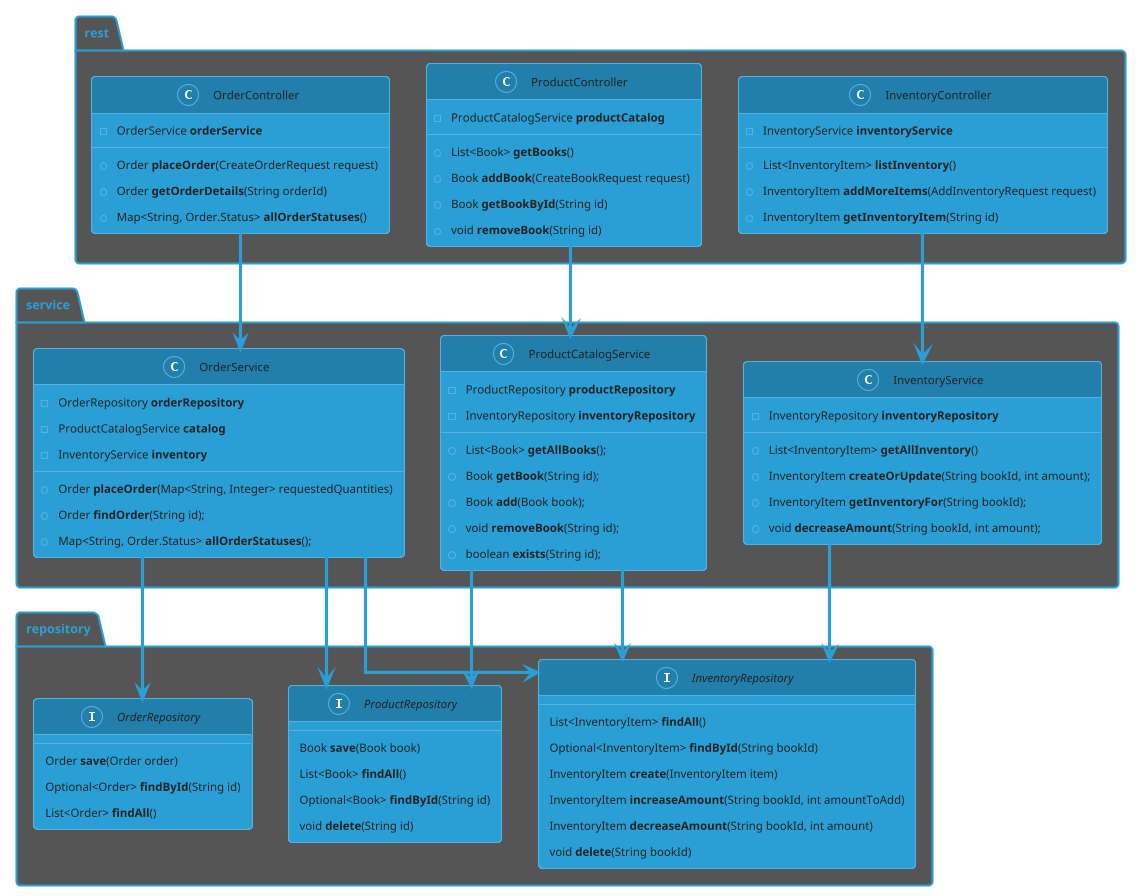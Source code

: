 @startuml

@startuml

'left to right direction
top to bottom direction
skinparam linetype ortho

!theme cyborg

package rest {
  class ProductController {
    - ProductCatalogService **productCatalog**
    + List<Book> **getBooks**()
    + Book **addBook**(CreateBookRequest request)
    + Book **getBookById**(String id)
    + void **removeBook**(String id)
  }

  class InventoryController {
    - InventoryService **inventoryService**
    + List<InventoryItem> **listInventory**()
    + InventoryItem **addMoreItems**(AddInventoryRequest request)
    + InventoryItem **getInventoryItem**(String id)
  }

  class OrderController {
    - OrderService **orderService**
    + Order **placeOrder**(CreateOrderRequest request)
    + Order **getOrderDetails**(String orderId)
    + Map<String, Order.Status> **allOrderStatuses**()
  }
}


package service {
  class ProductCatalogService {
    - ProductRepository **productRepository**
    - InventoryRepository **inventoryRepository**
    + List<Book> **getAllBooks**();
    + Book **getBook**(String id);
    + Book **add**(Book book);
    + void **removeBook**(String id);
    + boolean **exists**(String id);
  }

  ProductController --> ProductCatalogService

  class InventoryService {
    - InventoryRepository **inventoryRepository**
    + List<InventoryItem> **getAllInventory**()
    + InventoryItem **createOrUpdate**(String bookId, int amount);
    + InventoryItem **getInventoryFor**(String bookId);
    + void **decreaseAmount**(String bookId, int amount);
  }

  InventoryController --> InventoryService

  class OrderService {
    - OrderRepository **orderRepository**
    - ProductCatalogService **catalog**
    - InventoryService **inventory**
    + Order **placeOrder**(Map<String, Integer> requestedQuantities)
    + Order **findOrder**(String id);
    + Map<String, Order.Status> **allOrderStatuses**();
  }

  OrderController --> OrderService
}

package repository {

  interface ProductRepository {
      Book **save**(Book book)
      List<Book> **findAll**()
      Optional<Book> **findById**(String id)
      void **delete**(String id)
  }

  interface InventoryRepository {
    List<InventoryItem> **findAll**()
    Optional<InventoryItem> **findById**(String bookId)
    InventoryItem **create**(InventoryItem item)
    InventoryItem **increaseAmount**(String bookId, int amountToAdd)
    InventoryItem **decreaseAmount**(String bookId, int amount)
    void **delete**(String bookId)
  }

  interface OrderRepository {
      Order **save**(Order order)
      Optional<Order> **findById**(String id)
      List<Order> **findAll**()
  }

  ProductCatalogService --> ProductRepository
  ProductCatalogService --> InventoryRepository
  InventoryService --> InventoryRepository
  OrderService --> InventoryRepository
  OrderService --> ProductRepository
  OrderService --> OrderRepository
}

@enduml
